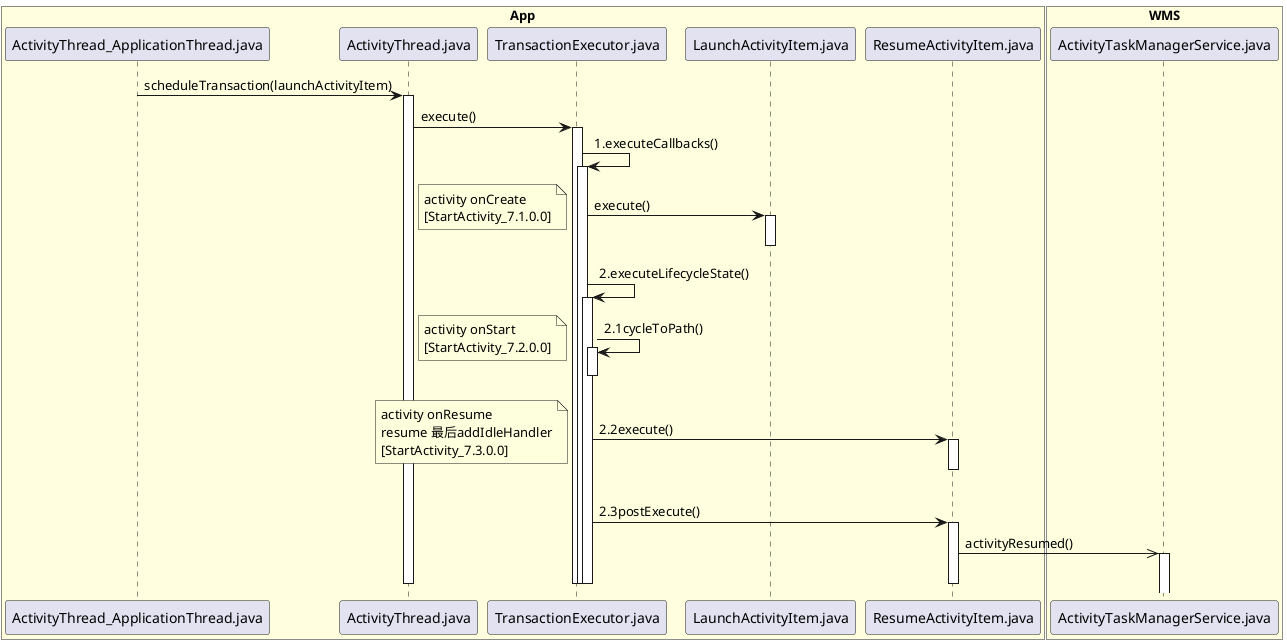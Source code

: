 @startuml

box "App" #LightYellow
participant ActivityThread_ApplicationThread.java
participant ActivityThread.java
participant TransactionExecutor.java
participant LaunchActivityItem.java
participant ResumeActivityItem.java
end box

box "WMS"  #LightYellow
participant ActivityTaskManagerService.java
end box

ActivityThread_ApplicationThread.java -> ActivityThread.java:scheduleTransaction(launchActivityItem)
activate ActivityThread.java
ActivityThread.java -> TransactionExecutor.java:execute()
activate TransactionExecutor.java
TransactionExecutor.java -> TransactionExecutor.java:1.executeCallbacks()
activate TransactionExecutor.java
TransactionExecutor.java -> LaunchActivityItem.java:execute()
activate LaunchActivityItem.java
deactivate LaunchActivityItem.java
note left
activity onCreate
[StartActivity_7.1.0.0]
end note
TransactionExecutor.java -> TransactionExecutor.java:2.executeLifecycleState()
activate TransactionExecutor.java
TransactionExecutor.java -> TransactionExecutor.java:2.1cycleToPath()
activate TransactionExecutor.java
deactivate TransactionExecutor.java
note left
activity onStart
[StartActivity_7.2.0.0]
end note

TransactionExecutor.java -> ResumeActivityItem.java:2.2execute()
activate ResumeActivityItem.java
deactivate ResumeActivityItem.java
note left
activity onResume
resume 最后addIdleHandler
[StartActivity_7.3.0.0]
end note

TransactionExecutor.java -> ResumeActivityItem.java:2.3postExecute()
activate ResumeActivityItem.java
ResumeActivityItem.java ->> ActivityTaskManagerService.java:activityResumed()
activate ActivityTaskManagerService.java
deactivate ResumeActivityItem.java
deactivate ActivityThread.java
deactivate TransactionExecutor.java
deactivate TransactionExecutor.java
deactivate TransactionExecutor.java
deactivate ActivityThread_ApplicationThread.java


@enduml